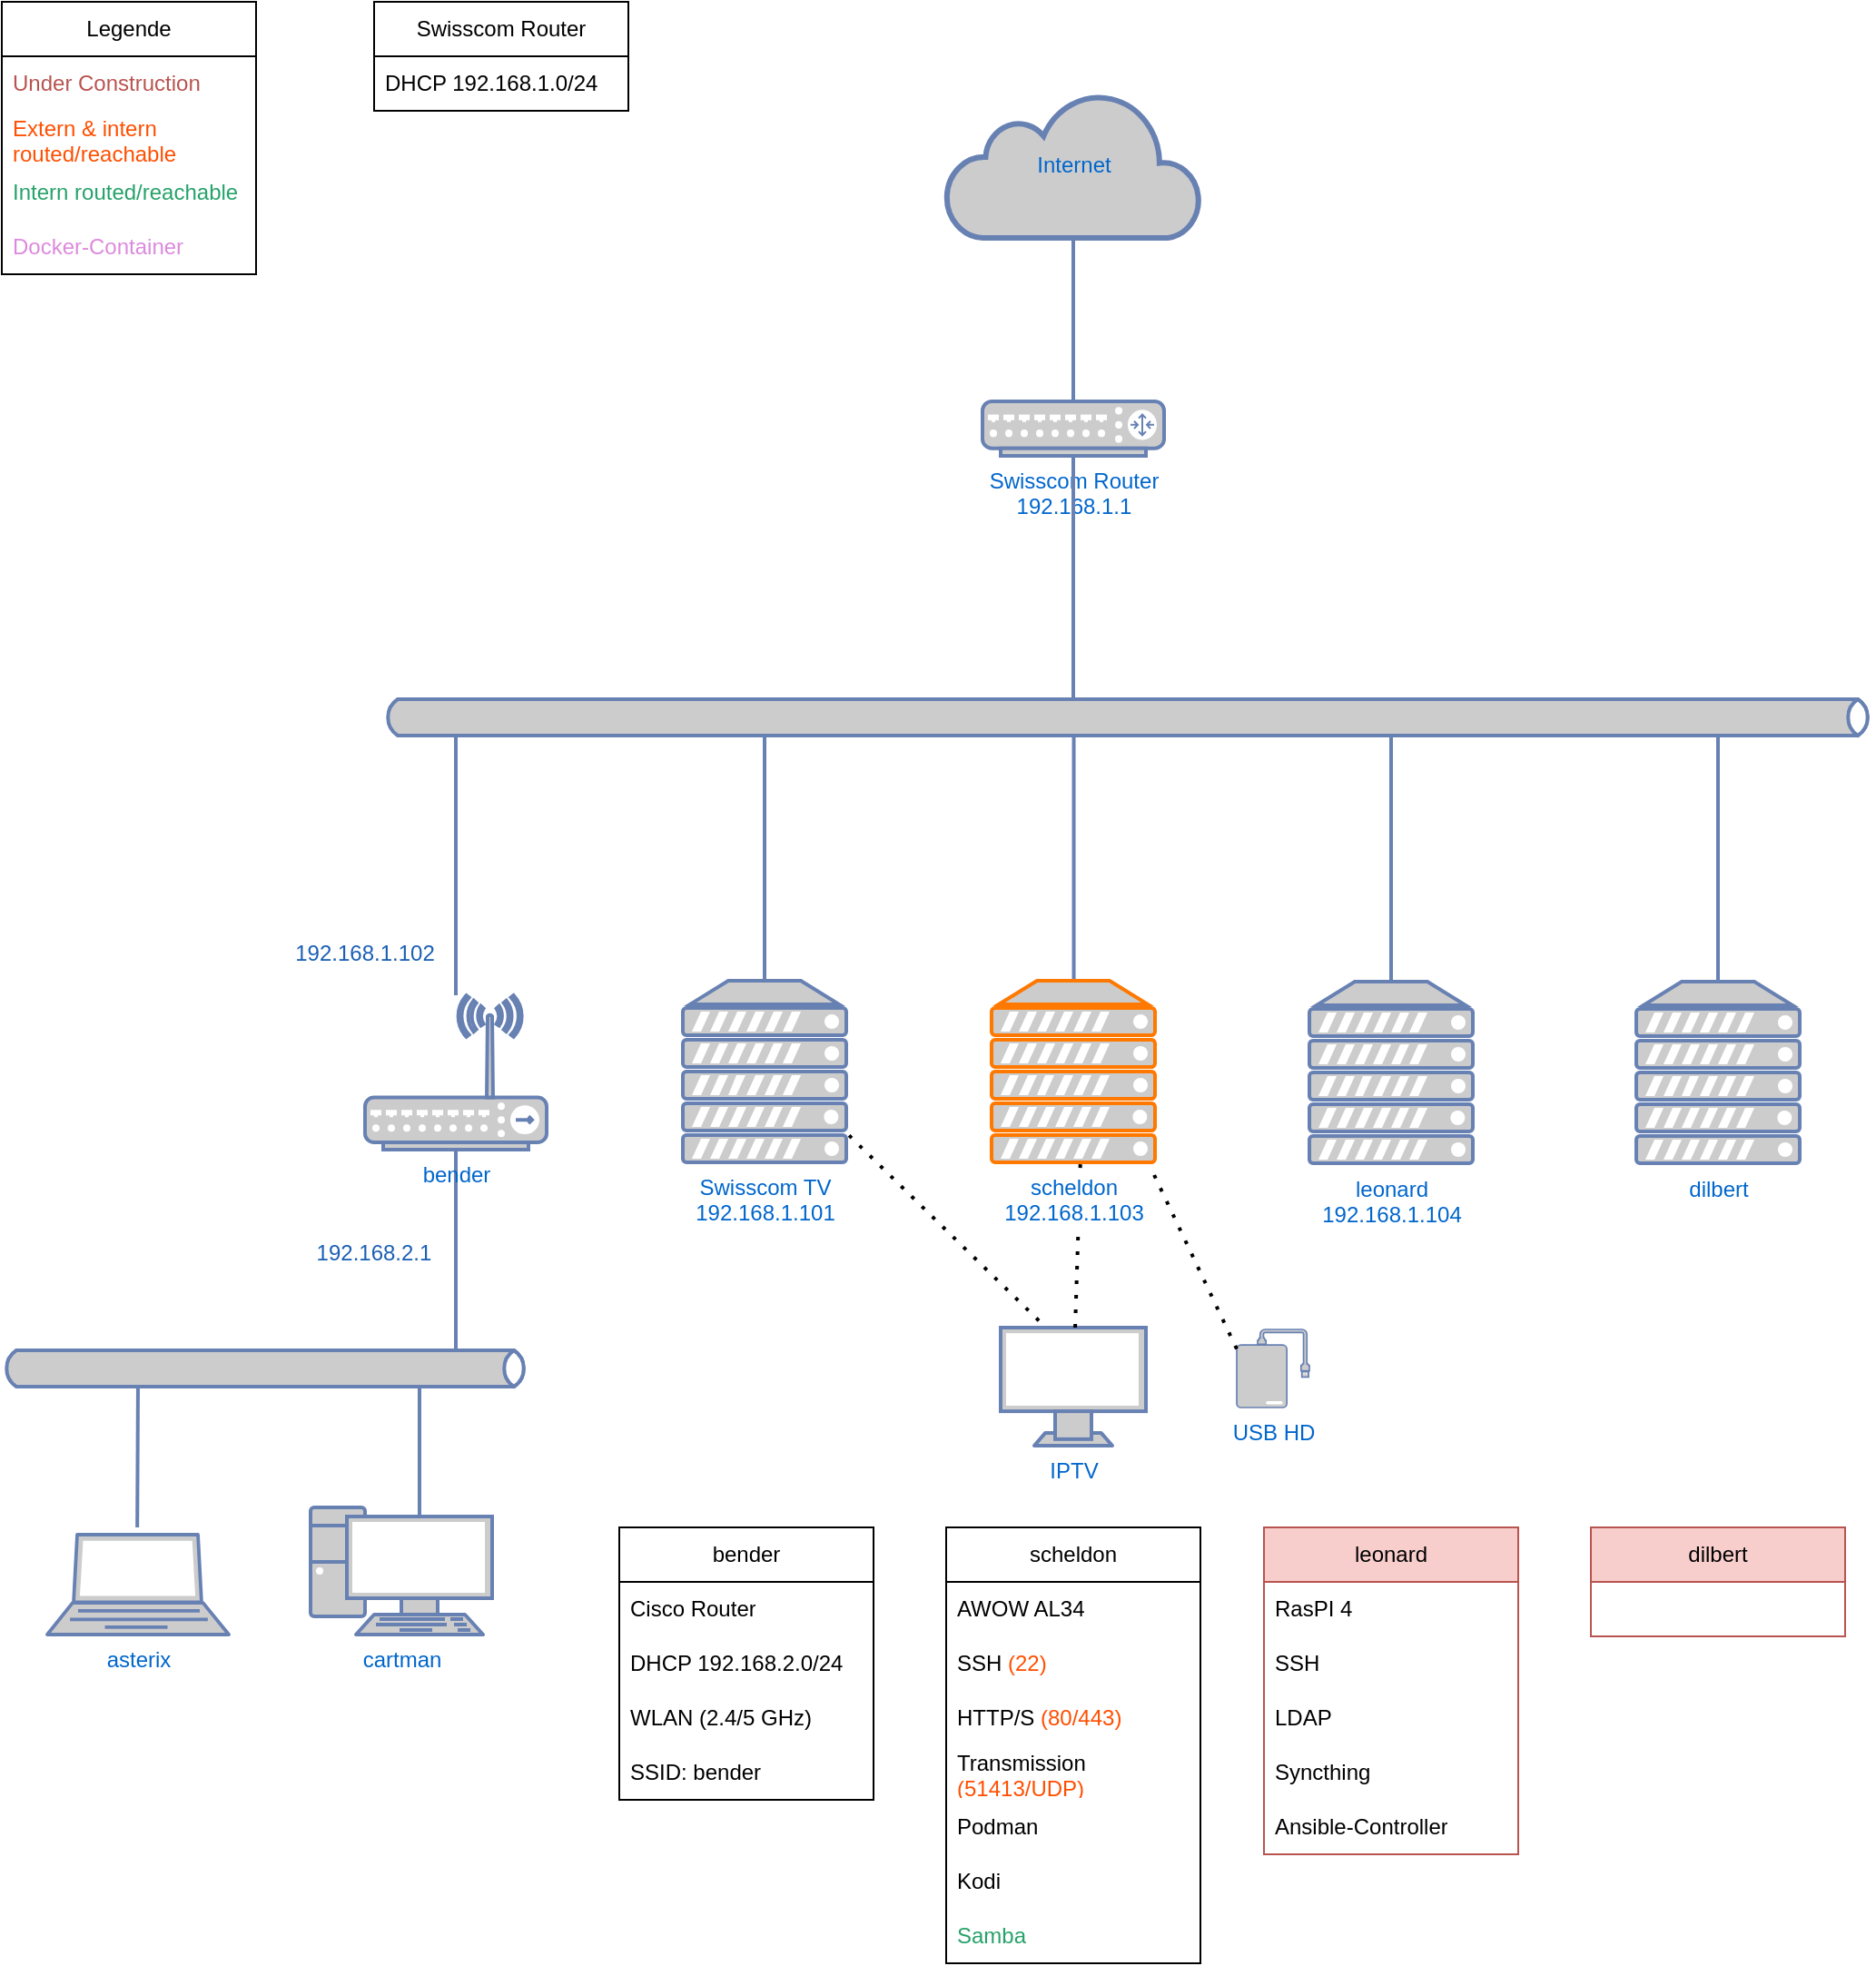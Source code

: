 <mxfile version="22.0.7" type="github">
  <diagram name="Page-1" id="d66fe2ae-3e9f-cf2f-6d29-e24063ad5d60">
    <mxGraphModel dx="3887" dy="953" grid="1" gridSize="10" guides="1" tooltips="1" connect="1" arrows="1" fold="1" page="1" pageScale="1" pageWidth="1100" pageHeight="850" background="none" math="0" shadow="0">
      <root>
        <mxCell id="0" />
        <mxCell id="1" parent="0" />
        <mxCell id="tnLZdmoujo-tQ02s43Uw-44" style="edgeStyle=none;html=1;labelBackgroundColor=none;endArrow=none;strokeWidth=2;fontFamily=Verdana;fontSize=28;fontColor=#0066CC;rounded=0;strokeColor=#6881B3;exitX=0.5;exitY=1;exitDx=0;exitDy=0;exitPerimeter=0;" edge="1" parent="1" source="tnLZdmoujo-tQ02s43Uw-18" target="tnLZdmoujo-tQ02s43Uw-37">
          <mxGeometry relative="1" as="geometry">
            <mxPoint x="-1885" y="577" as="sourcePoint" />
            <mxPoint x="-1885" y="432" as="targetPoint" />
          </mxGeometry>
        </mxCell>
        <mxCell id="5fc5e51f7ca293a3-60" value="&lt;div&gt;Swisscom Router&lt;/div&gt;&lt;div&gt;192.168.1.1&lt;br&gt;&lt;/div&gt;" style="fontColor=#0066CC;verticalAlign=top;verticalLabelPosition=bottom;labelPosition=center;align=center;html=1;fillColor=#CCCCCC;strokeColor=#6881B3;gradientColor=none;gradientDirection=north;strokeWidth=2;shape=mxgraph.networks.router;rounded=1;shadow=0;comic=0;labelBackgroundColor=#ffffff;" parent="1" vertex="1">
          <mxGeometry x="-1635" y="240" width="100" height="30" as="geometry" />
        </mxCell>
        <mxCell id="tnLZdmoujo-tQ02s43Uw-18" value="&lt;div&gt;bender&lt;br&gt;&lt;/div&gt;" style="fontColor=#0066CC;verticalAlign=top;verticalLabelPosition=bottom;labelPosition=center;align=center;html=1;outlineConnect=0;fillColor=#CCCCCC;strokeColor=#6881B3;gradientColor=none;gradientDirection=north;strokeWidth=2;shape=mxgraph.networks.wireless_hub;" vertex="1" parent="1">
          <mxGeometry x="-1975" y="567" width="100" height="85" as="geometry" />
        </mxCell>
        <mxCell id="tnLZdmoujo-tQ02s43Uw-22" value="192.168.2.1" style="text;html=1;strokeColor=none;fillColor=none;align=center;verticalAlign=middle;whiteSpace=wrap;rounded=0;fontColor=#1a5fb4;" vertex="1" parent="1">
          <mxGeometry x="-2015" y="694" width="90" height="30" as="geometry" />
        </mxCell>
        <mxCell id="tnLZdmoujo-tQ02s43Uw-23" value="bender" style="swimlane;fontStyle=0;childLayout=stackLayout;horizontal=1;startSize=30;horizontalStack=0;resizeParent=1;resizeParentMax=0;resizeLast=0;collapsible=1;marginBottom=0;whiteSpace=wrap;html=1;" vertex="1" parent="1">
          <mxGeometry x="-1835" y="860" width="140" height="150" as="geometry" />
        </mxCell>
        <mxCell id="tnLZdmoujo-tQ02s43Uw-82" value="Cisco Router" style="text;strokeColor=none;fillColor=none;align=left;verticalAlign=middle;spacingLeft=4;spacingRight=4;overflow=hidden;points=[[0,0.5],[1,0.5]];portConstraint=eastwest;rotatable=0;whiteSpace=wrap;html=1;" vertex="1" parent="tnLZdmoujo-tQ02s43Uw-23">
          <mxGeometry y="30" width="140" height="30" as="geometry" />
        </mxCell>
        <mxCell id="tnLZdmoujo-tQ02s43Uw-24" value="&lt;div&gt;DHCP 192.168.2.0/24&lt;/div&gt;" style="text;strokeColor=none;fillColor=none;align=left;verticalAlign=middle;spacingLeft=4;spacingRight=4;overflow=hidden;points=[[0,0.5],[1,0.5]];portConstraint=eastwest;rotatable=0;whiteSpace=wrap;html=1;fontStyle=0" vertex="1" parent="tnLZdmoujo-tQ02s43Uw-23">
          <mxGeometry y="60" width="140" height="30" as="geometry" />
        </mxCell>
        <mxCell id="tnLZdmoujo-tQ02s43Uw-59" value="WLAN (2.4/5 GHz)" style="text;strokeColor=none;fillColor=none;align=left;verticalAlign=middle;spacingLeft=4;spacingRight=4;overflow=hidden;points=[[0,0.5],[1,0.5]];portConstraint=eastwest;rotatable=0;whiteSpace=wrap;html=1;" vertex="1" parent="tnLZdmoujo-tQ02s43Uw-23">
          <mxGeometry y="90" width="140" height="30" as="geometry" />
        </mxCell>
        <mxCell id="tnLZdmoujo-tQ02s43Uw-60" value="SSID: bender" style="text;strokeColor=none;fillColor=none;align=left;verticalAlign=middle;spacingLeft=4;spacingRight=4;overflow=hidden;points=[[0,0.5],[1,0.5]];portConstraint=eastwest;rotatable=0;whiteSpace=wrap;html=1;" vertex="1" parent="tnLZdmoujo-tQ02s43Uw-23">
          <mxGeometry y="120" width="140" height="30" as="geometry" />
        </mxCell>
        <mxCell id="tnLZdmoujo-tQ02s43Uw-30" value="" style="html=1;outlineConnect=0;fillColor=#CCCCCC;strokeColor=#6881B3;gradientColor=none;gradientDirection=north;strokeWidth=2;shape=mxgraph.networks.bus;gradientColor=none;gradientDirection=north;fontColor=#ffffff;perimeter=backbonePerimeter;backboneSize=20;" vertex="1" parent="1">
          <mxGeometry x="-1965" y="404" width="820" height="20" as="geometry" />
        </mxCell>
        <mxCell id="tnLZdmoujo-tQ02s43Uw-31" style="edgeStyle=none;html=1;labelBackgroundColor=none;endArrow=none;strokeWidth=2;fontFamily=Verdana;fontSize=28;fontColor=#0066CC;rounded=0;strokeColor=#6881B3;exitX=0.5;exitY=1;exitDx=0;exitDy=0;exitPerimeter=0;fontStyle=1" edge="1" parent="1" source="5fc5e51f7ca293a3-60" target="tnLZdmoujo-tQ02s43Uw-30">
          <mxGeometry relative="1" as="geometry">
            <mxPoint x="-1730" y="70" as="sourcePoint" />
            <mxPoint x="-1770" y="180" as="targetPoint" />
          </mxGeometry>
        </mxCell>
        <mxCell id="tnLZdmoujo-tQ02s43Uw-35" style="edgeStyle=none;html=1;labelBackgroundColor=none;endArrow=none;strokeWidth=2;fontFamily=Verdana;fontSize=28;fontColor=#0066CC;rounded=0;strokeColor=#6881B3;exitX=0.503;exitY=0.24;exitDx=0;exitDy=0;exitPerimeter=0;" edge="1" parent="1" source="tnLZdmoujo-tQ02s43Uw-27" target="tnLZdmoujo-tQ02s43Uw-30">
          <mxGeometry relative="1" as="geometry">
            <mxPoint x="-1760" y="560" as="sourcePoint" />
            <mxPoint x="-955" y="685" as="targetPoint" />
          </mxGeometry>
        </mxCell>
        <mxCell id="tnLZdmoujo-tQ02s43Uw-36" style="edgeStyle=none;html=1;labelBackgroundColor=none;endArrow=none;strokeWidth=2;fontFamily=Verdana;fontSize=28;fontColor=#0066CC;rounded=0;strokeColor=#6881B3;exitX=0.5;exitY=0;exitDx=0;exitDy=0;exitPerimeter=0;" edge="1" parent="1" source="tnLZdmoujo-tQ02s43Uw-9" target="tnLZdmoujo-tQ02s43Uw-30">
          <mxGeometry relative="1" as="geometry">
            <mxPoint x="-1750" y="570" as="sourcePoint" />
            <mxPoint x="-1615" y="430" as="targetPoint" />
          </mxGeometry>
        </mxCell>
        <mxCell id="tnLZdmoujo-tQ02s43Uw-38" style="edgeStyle=none;html=1;labelBackgroundColor=none;endArrow=none;strokeWidth=2;fontFamily=Verdana;fontSize=28;fontColor=#0066CC;rounded=0;strokeColor=#6881B3;" edge="1" parent="1" source="tnLZdmoujo-tQ02s43Uw-18" target="tnLZdmoujo-tQ02s43Uw-30">
          <mxGeometry relative="1" as="geometry">
            <mxPoint x="-1750" y="570" as="sourcePoint" />
            <mxPoint x="-1750" y="432" as="targetPoint" />
          </mxGeometry>
        </mxCell>
        <mxCell id="tnLZdmoujo-tQ02s43Uw-40" value="Swisscom Router" style="swimlane;fontStyle=0;childLayout=stackLayout;horizontal=1;startSize=30;horizontalStack=0;resizeParent=1;resizeParentMax=0;resizeLast=0;collapsible=1;marginBottom=0;whiteSpace=wrap;html=1;" vertex="1" parent="1">
          <mxGeometry x="-1970" y="20" width="140" height="60" as="geometry" />
        </mxCell>
        <mxCell id="tnLZdmoujo-tQ02s43Uw-41" value="&lt;div&gt;DHCP 192.168.1.0/24&lt;/div&gt;" style="text;strokeColor=none;fillColor=none;align=left;verticalAlign=middle;spacingLeft=4;spacingRight=4;overflow=hidden;points=[[0,0.5],[1,0.5]];portConstraint=eastwest;rotatable=0;whiteSpace=wrap;html=1;" vertex="1" parent="tnLZdmoujo-tQ02s43Uw-40">
          <mxGeometry y="30" width="140" height="30" as="geometry" />
        </mxCell>
        <mxCell id="tnLZdmoujo-tQ02s43Uw-46" value="scheldon" style="swimlane;fontStyle=0;childLayout=stackLayout;horizontal=1;startSize=30;horizontalStack=0;resizeParent=1;resizeParentMax=0;resizeLast=0;collapsible=1;marginBottom=0;whiteSpace=wrap;html=1;" vertex="1" parent="1">
          <mxGeometry x="-1655" y="860" width="140" height="240" as="geometry" />
        </mxCell>
        <mxCell id="tnLZdmoujo-tQ02s43Uw-84" value="&lt;div&gt;AWOW AL34&lt;/div&gt;" style="text;strokeColor=none;fillColor=none;align=left;verticalAlign=middle;spacingLeft=4;spacingRight=4;overflow=hidden;points=[[0,0.5],[1,0.5]];portConstraint=eastwest;rotatable=0;whiteSpace=wrap;html=1;" vertex="1" parent="tnLZdmoujo-tQ02s43Uw-46">
          <mxGeometry y="30" width="140" height="30" as="geometry" />
        </mxCell>
        <mxCell id="tnLZdmoujo-tQ02s43Uw-47" value="&lt;div&gt;SSH &lt;font color=&quot;#ff4f00&quot;&gt;(22)&lt;/font&gt;&lt;br&gt;&lt;/div&gt;" style="text;strokeColor=none;fillColor=none;align=left;verticalAlign=middle;spacingLeft=4;spacingRight=4;overflow=hidden;points=[[0,0.5],[1,0.5]];portConstraint=eastwest;rotatable=0;whiteSpace=wrap;html=1;fontColor=#000000;" vertex="1" parent="tnLZdmoujo-tQ02s43Uw-46">
          <mxGeometry y="60" width="140" height="30" as="geometry" />
        </mxCell>
        <mxCell id="tnLZdmoujo-tQ02s43Uw-48" value="&lt;font color=&quot;#000000&quot;&gt;HTTP/S&lt;/font&gt; (80/443)" style="text;strokeColor=none;fillColor=none;align=left;verticalAlign=middle;spacingLeft=4;spacingRight=4;overflow=hidden;points=[[0,0.5],[1,0.5]];portConstraint=eastwest;rotatable=0;whiteSpace=wrap;html=1;fontColor=#ff4f00;" vertex="1" parent="tnLZdmoujo-tQ02s43Uw-46">
          <mxGeometry y="90" width="140" height="30" as="geometry" />
        </mxCell>
        <mxCell id="tnLZdmoujo-tQ02s43Uw-49" value="&lt;font color=&quot;#000000&quot;&gt;Transmission &lt;/font&gt;(51413/UDP)" style="text;strokeColor=none;fillColor=none;align=left;verticalAlign=middle;spacingLeft=4;spacingRight=4;overflow=hidden;points=[[0,0.5],[1,0.5]];portConstraint=eastwest;rotatable=0;whiteSpace=wrap;html=1;fontColor=#ff4f00;" vertex="1" parent="tnLZdmoujo-tQ02s43Uw-46">
          <mxGeometry y="120" width="140" height="30" as="geometry" />
        </mxCell>
        <mxCell id="tnLZdmoujo-tQ02s43Uw-85" value="Podman" style="text;strokeColor=none;fillColor=none;align=left;verticalAlign=middle;spacingLeft=4;spacingRight=4;overflow=hidden;points=[[0,0.5],[1,0.5]];portConstraint=eastwest;rotatable=0;whiteSpace=wrap;html=1;" vertex="1" parent="tnLZdmoujo-tQ02s43Uw-46">
          <mxGeometry y="150" width="140" height="30" as="geometry" />
        </mxCell>
        <mxCell id="tnLZdmoujo-tQ02s43Uw-80" value="&lt;div&gt;Kodi&lt;/div&gt;" style="text;strokeColor=none;fillColor=none;align=left;verticalAlign=middle;spacingLeft=4;spacingRight=4;overflow=hidden;points=[[0,0.5],[1,0.5]];portConstraint=eastwest;rotatable=0;whiteSpace=wrap;html=1;" vertex="1" parent="tnLZdmoujo-tQ02s43Uw-46">
          <mxGeometry y="180" width="140" height="30" as="geometry" />
        </mxCell>
        <mxCell id="tnLZdmoujo-tQ02s43Uw-50" value="Samba" style="text;strokeColor=none;fillColor=none;align=left;verticalAlign=middle;spacingLeft=4;spacingRight=4;overflow=hidden;points=[[0,0.5],[1,0.5]];portConstraint=eastwest;rotatable=0;whiteSpace=wrap;html=1;fontColor=#26a269;" vertex="1" parent="tnLZdmoujo-tQ02s43Uw-46">
          <mxGeometry y="210" width="140" height="30" as="geometry" />
        </mxCell>
        <mxCell id="tnLZdmoujo-tQ02s43Uw-52" value="IPTV" style="fontColor=#0066CC;verticalAlign=top;verticalLabelPosition=bottom;labelPosition=center;align=center;html=1;outlineConnect=0;fillColor=#CCCCCC;strokeColor=#6881B3;gradientColor=none;gradientDirection=north;strokeWidth=2;shape=mxgraph.networks.monitor;" vertex="1" parent="1">
          <mxGeometry x="-1625" y="750" width="80" height="65" as="geometry" />
        </mxCell>
        <mxCell id="tnLZdmoujo-tQ02s43Uw-53" value="" style="endArrow=none;dashed=1;html=1;dashPattern=1 3;strokeWidth=2;rounded=0;exitX=0.263;exitY=-0.059;exitDx=0;exitDy=0;exitPerimeter=0;entryX=0.678;entryY=0.554;entryDx=0;entryDy=0;entryPerimeter=0;" edge="1" parent="1" source="tnLZdmoujo-tQ02s43Uw-52" target="tnLZdmoujo-tQ02s43Uw-9">
          <mxGeometry width="50" height="50" relative="1" as="geometry">
            <mxPoint x="-1655" y="650" as="sourcePoint" />
            <mxPoint x="-1565" y="620" as="targetPoint" />
            <Array as="points" />
          </mxGeometry>
        </mxCell>
        <mxCell id="tnLZdmoujo-tQ02s43Uw-54" value="" style="endArrow=none;dashed=1;html=1;dashPattern=1 3;strokeWidth=2;rounded=0;entryX=0.551;entryY=0.783;entryDx=0;entryDy=0;entryPerimeter=0;" edge="1" parent="1" source="tnLZdmoujo-tQ02s43Uw-52" target="tnLZdmoujo-tQ02s43Uw-27">
          <mxGeometry width="50" height="50" relative="1" as="geometry">
            <mxPoint x="-1480" y="704" as="sourcePoint" />
            <mxPoint x="-1555" y="630" as="targetPoint" />
            <Array as="points" />
          </mxGeometry>
        </mxCell>
        <mxCell id="tnLZdmoujo-tQ02s43Uw-9" value="&lt;div&gt;Swisscom TV&lt;/div&gt;&lt;div&gt;                                                                  192.168.1.101&lt;br&gt;&lt;/div&gt;" style="fontColor=#0066CC;verticalAlign=top;verticalLabelPosition=bottom;labelPosition=center;align=center;html=1;fillColor=#CCCCCC;strokeColor=#6881B3;gradientColor=none;gradientDirection=north;strokeWidth=2;shape=mxgraph.networks.server;rounded=1;shadow=0;comic=0;labelBackgroundColor=#ffffff;" vertex="1" parent="1">
          <mxGeometry x="-1800" y="559" width="90" height="100" as="geometry" />
        </mxCell>
        <mxCell id="tnLZdmoujo-tQ02s43Uw-27" value="&lt;div&gt;scheldon&lt;/div&gt;&lt;div&gt;192.168.1.103&lt;br&gt;&lt;/div&gt;" style="fontColor=#0066CC;verticalAlign=top;verticalLabelPosition=bottom;labelPosition=center;align=center;html=1;fillColor=#CCCCCC;strokeColor=#ff7800;gradientColor=none;gradientDirection=north;strokeWidth=2;shape=mxgraph.networks.server;rounded=1;shadow=0;comic=0;labelBackgroundColor=#ffffff;" vertex="1" parent="1">
          <mxGeometry x="-1630" y="559" width="90" height="100" as="geometry" />
        </mxCell>
        <mxCell id="tnLZdmoujo-tQ02s43Uw-62" style="edgeStyle=none;html=1;labelBackgroundColor=none;endArrow=none;strokeWidth=2;fontFamily=Verdana;fontSize=28;fontColor=#0066CC;rounded=0;strokeColor=#6881B3;" edge="1" parent="1" target="tnLZdmoujo-tQ02s43Uw-30">
          <mxGeometry relative="1" as="geometry">
            <mxPoint x="-1410" y="570" as="sourcePoint" />
            <mxPoint x="-1580" y="432" as="targetPoint" />
          </mxGeometry>
        </mxCell>
        <mxCell id="tnLZdmoujo-tQ02s43Uw-63" value="leonard" style="swimlane;fontStyle=0;childLayout=stackLayout;horizontal=1;startSize=30;horizontalStack=0;resizeParent=1;resizeParentMax=0;resizeLast=0;collapsible=1;marginBottom=0;whiteSpace=wrap;html=1;fillColor=#f8cecc;strokeColor=#b85450;" vertex="1" parent="1">
          <mxGeometry x="-1480" y="860" width="140" height="180" as="geometry" />
        </mxCell>
        <mxCell id="tnLZdmoujo-tQ02s43Uw-69" value="RasPI 4" style="text;strokeColor=none;fillColor=none;align=left;verticalAlign=middle;spacingLeft=4;spacingRight=4;overflow=hidden;points=[[0,0.5],[1,0.5]];portConstraint=eastwest;rotatable=0;whiteSpace=wrap;html=1;" vertex="1" parent="tnLZdmoujo-tQ02s43Uw-63">
          <mxGeometry y="30" width="140" height="30" as="geometry" />
        </mxCell>
        <mxCell id="tnLZdmoujo-tQ02s43Uw-70" value="&lt;font color=&quot;#000000&quot;&gt;SSH&lt;/font&gt;" style="text;strokeColor=none;fillColor=none;align=left;verticalAlign=middle;spacingLeft=4;spacingRight=4;overflow=hidden;points=[[0,0.5],[1,0.5]];portConstraint=eastwest;rotatable=0;whiteSpace=wrap;html=1;fontColor=#ff4f00;" vertex="1" parent="tnLZdmoujo-tQ02s43Uw-63">
          <mxGeometry y="60" width="140" height="30" as="geometry" />
        </mxCell>
        <mxCell id="tnLZdmoujo-tQ02s43Uw-73" value="&lt;font color=&quot;#000000&quot;&gt;LDAP&lt;/font&gt;" style="text;strokeColor=none;fillColor=none;align=left;verticalAlign=middle;spacingLeft=4;spacingRight=4;overflow=hidden;points=[[0,0.5],[1,0.5]];portConstraint=eastwest;rotatable=0;whiteSpace=wrap;html=1;fontColor=#ff4f00;" vertex="1" parent="tnLZdmoujo-tQ02s43Uw-63">
          <mxGeometry y="90" width="140" height="30" as="geometry" />
        </mxCell>
        <mxCell id="tnLZdmoujo-tQ02s43Uw-74" value="&lt;font color=&quot;#000000&quot;&gt;Syncthing&lt;/font&gt;" style="text;strokeColor=none;fillColor=none;align=left;verticalAlign=middle;spacingLeft=4;spacingRight=4;overflow=hidden;points=[[0,0.5],[1,0.5]];portConstraint=eastwest;rotatable=0;whiteSpace=wrap;html=1;fontColor=#ff4f00;" vertex="1" parent="tnLZdmoujo-tQ02s43Uw-63">
          <mxGeometry y="120" width="140" height="30" as="geometry" />
        </mxCell>
        <mxCell id="tnLZdmoujo-tQ02s43Uw-86" value="&lt;div&gt;Ansible-Controller&lt;/div&gt;" style="text;strokeColor=none;fillColor=none;align=left;verticalAlign=middle;spacingLeft=4;spacingRight=4;overflow=hidden;points=[[0,0.5],[1,0.5]];portConstraint=eastwest;rotatable=0;whiteSpace=wrap;html=1;" vertex="1" parent="tnLZdmoujo-tQ02s43Uw-63">
          <mxGeometry y="150" width="140" height="30" as="geometry" />
        </mxCell>
        <mxCell id="tnLZdmoujo-tQ02s43Uw-71" value="USB HD" style="fontColor=#0066CC;verticalAlign=top;verticalLabelPosition=bottom;labelPosition=center;align=center;html=1;outlineConnect=0;fillColor=#CCCCCC;strokeColor=#6881B3;gradientColor=none;gradientDirection=north;strokeWidth=2;shape=mxgraph.networks.external_storage;" vertex="1" parent="1">
          <mxGeometry x="-1495" y="751" width="40" height="43" as="geometry" />
        </mxCell>
        <mxCell id="tnLZdmoujo-tQ02s43Uw-72" value="" style="endArrow=none;dashed=1;html=1;dashPattern=1 3;strokeWidth=2;rounded=0;entryX=0.967;entryY=1.017;entryDx=0;entryDy=0;entryPerimeter=0;exitX=0;exitY=0.25;exitDx=0;exitDy=0;exitPerimeter=0;" edge="1" parent="1" source="tnLZdmoujo-tQ02s43Uw-71" target="tnLZdmoujo-tQ02s43Uw-27">
          <mxGeometry width="50" height="50" relative="1" as="geometry">
            <mxPoint x="-1485" y="760" as="sourcePoint" />
            <mxPoint x="-1570" y="647" as="targetPoint" />
            <Array as="points" />
          </mxGeometry>
        </mxCell>
        <mxCell id="tnLZdmoujo-tQ02s43Uw-75" value="asterix" style="fontColor=#0066CC;verticalAlign=top;verticalLabelPosition=bottom;labelPosition=center;align=center;html=1;outlineConnect=0;fillColor=#CCCCCC;strokeColor=#6881B3;gradientColor=none;gradientDirection=north;strokeWidth=2;shape=mxgraph.networks.laptop;" vertex="1" parent="1">
          <mxGeometry x="-2150" y="864" width="100" height="55" as="geometry" />
        </mxCell>
        <mxCell id="tnLZdmoujo-tQ02s43Uw-77" value="192.168.1.102" style="text;html=1;strokeColor=none;fillColor=none;align=center;verticalAlign=middle;whiteSpace=wrap;rounded=0;fontColor=#1a5fb4;" vertex="1" parent="1">
          <mxGeometry x="-2025" y="529" width="100" height="30" as="geometry" />
        </mxCell>
        <mxCell id="tnLZdmoujo-tQ02s43Uw-78" style="edgeStyle=none;html=1;labelBackgroundColor=none;endArrow=none;strokeWidth=2;fontFamily=Verdana;fontSize=28;fontColor=#0066CC;rounded=0;strokeColor=#6881B3;entryX=0.6;entryY=0.443;entryDx=0;entryDy=0;entryPerimeter=0;" edge="1" parent="1" source="tnLZdmoujo-tQ02s43Uw-37" target="tnLZdmoujo-tQ02s43Uw-76">
          <mxGeometry relative="1" as="geometry">
            <mxPoint x="-1945" y="790" as="sourcePoint" />
            <mxPoint x="-1925" y="830" as="targetPoint" />
          </mxGeometry>
        </mxCell>
        <mxCell id="tnLZdmoujo-tQ02s43Uw-76" value="cartman" style="fontColor=#0066CC;verticalAlign=top;verticalLabelPosition=bottom;labelPosition=center;align=center;html=1;outlineConnect=0;fillColor=#CCCCCC;strokeColor=#6881B3;gradientColor=none;gradientDirection=north;strokeWidth=2;shape=mxgraph.networks.pc;" vertex="1" parent="1">
          <mxGeometry x="-2005" y="849" width="100" height="70" as="geometry" />
        </mxCell>
        <mxCell id="tnLZdmoujo-tQ02s43Uw-79" style="edgeStyle=none;html=1;labelBackgroundColor=none;endArrow=none;strokeWidth=2;fontFamily=Verdana;fontSize=28;fontColor=#0066CC;rounded=0;strokeColor=#6881B3;" edge="1" parent="1">
          <mxGeometry relative="1" as="geometry">
            <mxPoint x="-2100" y="780" as="sourcePoint" />
            <mxPoint x="-2100.415" y="860.0" as="targetPoint" />
          </mxGeometry>
        </mxCell>
        <mxCell id="tnLZdmoujo-tQ02s43Uw-37" value="" style="html=1;outlineConnect=0;fillColor=#CCCCCC;strokeColor=#6881B3;gradientColor=none;gradientDirection=north;strokeWidth=2;shape=mxgraph.networks.bus;gradientColor=none;gradientDirection=north;fontColor=#ffffff;perimeter=backbonePerimeter;backboneSize=20;" vertex="1" parent="1">
          <mxGeometry x="-2175" y="762.5" width="290" height="20" as="geometry" />
        </mxCell>
        <mxCell id="tnLZdmoujo-tQ02s43Uw-89" value="Legende" style="swimlane;fontStyle=0;childLayout=stackLayout;horizontal=1;startSize=30;horizontalStack=0;resizeParent=1;resizeParentMax=0;resizeLast=0;collapsible=1;marginBottom=0;whiteSpace=wrap;html=1;" vertex="1" parent="1">
          <mxGeometry x="-2175" y="20" width="140" height="150" as="geometry" />
        </mxCell>
        <mxCell id="tnLZdmoujo-tQ02s43Uw-106" value="&lt;font color=&quot;#b85450&quot;&gt;Under Construction&lt;/font&gt;" style="text;strokeColor=none;fillColor=none;align=left;verticalAlign=middle;spacingLeft=4;spacingRight=4;overflow=hidden;points=[[0,0.5],[1,0.5]];portConstraint=eastwest;rotatable=0;whiteSpace=wrap;html=1;" vertex="1" parent="tnLZdmoujo-tQ02s43Uw-89">
          <mxGeometry y="30" width="140" height="30" as="geometry" />
        </mxCell>
        <mxCell id="tnLZdmoujo-tQ02s43Uw-90" value="&lt;font color=&quot;#ff4f00&quot;&gt;Extern &amp;amp; intern routed/reachable&lt;br&gt;&lt;/font&gt;" style="text;strokeColor=none;fillColor=none;align=left;verticalAlign=middle;spacingLeft=4;spacingRight=4;overflow=hidden;points=[[0,0.5],[1,0.5]];portConstraint=eastwest;rotatable=0;whiteSpace=wrap;html=1;" vertex="1" parent="tnLZdmoujo-tQ02s43Uw-89">
          <mxGeometry y="60" width="140" height="30" as="geometry" />
        </mxCell>
        <mxCell id="tnLZdmoujo-tQ02s43Uw-91" value="Intern routed/reachable" style="text;strokeColor=none;fillColor=none;align=left;verticalAlign=middle;spacingLeft=4;spacingRight=4;overflow=hidden;points=[[0,0.5],[1,0.5]];portConstraint=eastwest;rotatable=0;whiteSpace=wrap;html=1;fontColor=#26a269;" vertex="1" parent="tnLZdmoujo-tQ02s43Uw-89">
          <mxGeometry y="90" width="140" height="30" as="geometry" />
        </mxCell>
        <mxCell id="tnLZdmoujo-tQ02s43Uw-92" value="&lt;font color=&quot;#dc8add&quot;&gt;Docker-Container&lt;/font&gt;" style="text;strokeColor=none;fillColor=none;align=left;verticalAlign=middle;spacingLeft=4;spacingRight=4;overflow=hidden;points=[[0,0.5],[1,0.5]];portConstraint=eastwest;rotatable=0;whiteSpace=wrap;html=1;" vertex="1" parent="tnLZdmoujo-tQ02s43Uw-89">
          <mxGeometry y="120" width="140" height="30" as="geometry" />
        </mxCell>
        <mxCell id="tnLZdmoujo-tQ02s43Uw-96" style="edgeStyle=none;html=1;labelBackgroundColor=none;endArrow=none;strokeWidth=2;fontFamily=Verdana;fontSize=28;fontColor=#0066CC;rounded=0;strokeColor=#6881B3;exitX=0.5;exitY=0;exitDx=0;exitDy=0;exitPerimeter=0;" edge="1" parent="1" target="tnLZdmoujo-tQ02s43Uw-30">
          <mxGeometry relative="1" as="geometry">
            <mxPoint x="-1230.0" y="559" as="sourcePoint" />
            <mxPoint x="-1225" y="430" as="targetPoint" />
          </mxGeometry>
        </mxCell>
        <mxCell id="tnLZdmoujo-tQ02s43Uw-97" value="dilbert" style="swimlane;fontStyle=0;childLayout=stackLayout;horizontal=1;startSize=30;horizontalStack=0;resizeParent=1;resizeParentMax=0;resizeLast=0;collapsible=1;marginBottom=0;whiteSpace=wrap;html=1;fillColor=#f8cecc;strokeColor=#b85450;" vertex="1" parent="1">
          <mxGeometry x="-1300" y="860" width="140" height="60" as="geometry" />
        </mxCell>
        <mxCell id="tnLZdmoujo-tQ02s43Uw-107" value="&lt;div&gt;leonard&lt;/div&gt;&lt;div&gt;192.168.1.104&lt;br&gt;&lt;/div&gt;" style="fontColor=#0066CC;verticalAlign=top;verticalLabelPosition=bottom;labelPosition=center;align=center;html=1;fillColor=#CCCCCC;strokeColor=#6881B3;gradientColor=none;gradientDirection=north;strokeWidth=2;shape=mxgraph.networks.server;rounded=1;shadow=0;comic=0;labelBackgroundColor=#ffffff;" vertex="1" parent="1">
          <mxGeometry x="-1455" y="559.5" width="90" height="100" as="geometry" />
        </mxCell>
        <mxCell id="tnLZdmoujo-tQ02s43Uw-112" value="dilbert" style="fontColor=#0066CC;verticalAlign=top;verticalLabelPosition=bottom;labelPosition=center;align=center;html=1;fillColor=#CCCCCC;strokeColor=#6881B3;gradientColor=none;gradientDirection=north;strokeWidth=2;shape=mxgraph.networks.server;rounded=1;shadow=0;comic=0;labelBackgroundColor=#ffffff;" vertex="1" parent="1">
          <mxGeometry x="-1275" y="559.5" width="90" height="100" as="geometry" />
        </mxCell>
        <mxCell id="tnLZdmoujo-tQ02s43Uw-113" value="&lt;font color=&quot;#0066cc&quot;&gt;Internet&lt;/font&gt;" style="html=1;outlineConnect=0;fillColor=#CCCCCC;strokeColor=#6881B3;gradientColor=none;gradientDirection=north;strokeWidth=2;shape=mxgraph.networks.cloud;fontColor=#ffffff;" vertex="1" parent="1">
          <mxGeometry x="-1655" y="70" width="140" height="80" as="geometry" />
        </mxCell>
        <mxCell id="tnLZdmoujo-tQ02s43Uw-114" style="edgeStyle=none;html=1;labelBackgroundColor=none;endArrow=none;strokeWidth=2;fontFamily=Verdana;fontSize=28;fontColor=#0066CC;rounded=0;strokeColor=#6881B3;exitX=0.5;exitY=1;exitDx=0;exitDy=0;exitPerimeter=0;" edge="1" parent="1" source="tnLZdmoujo-tQ02s43Uw-113">
          <mxGeometry relative="1" as="geometry">
            <mxPoint x="-1575" y="280" as="sourcePoint" />
            <mxPoint x="-1585" y="240" as="targetPoint" />
          </mxGeometry>
        </mxCell>
      </root>
    </mxGraphModel>
  </diagram>
</mxfile>
